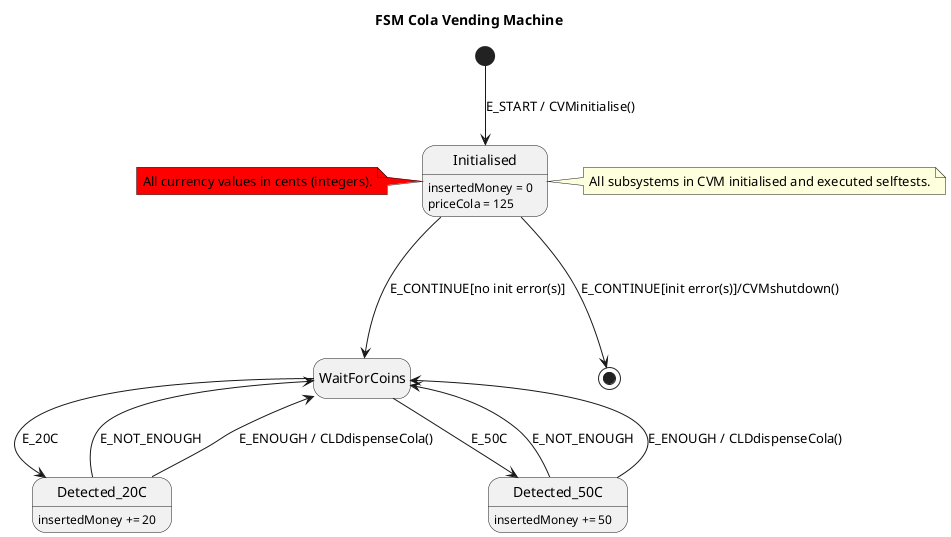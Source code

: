 @startuml

hide empty description

title FSM Cola Vending Machine

[*] --> Initialised : E_START / CVMinitialise()
Initialised : insertedMoney = 0
Initialised : priceCola = 125
Initialised ---> WaitForCoins : E_CONTINUE[no init error(s)]
Initialised ---> [*] : E_CONTINUE[init error(s)]/CVMshutdown()

WaitForCoins --> Detected_20C : E_20C
Detected_20C : insertedMoney += 20
Detected_20C -up-> WaitForCoins : E_NOT_ENOUGH
Detected_20C --> WaitForCoins : E_ENOUGH / CLDdispenseCola()

WaitForCoins --> Detected_50C : E_50C
Detected_50C : insertedMoney += 50
Detected_50C -up-> WaitForCoins : E_NOT_ENOUGH
Detected_50C --> WaitForCoins : E_ENOUGH / CLDdispenseCola()

note right of Initialised
    All subsystems in CVM initialised and executed selftests.
end note

note left of Initialised #red
    All currency values in cents (integers).
end note

@enduml
